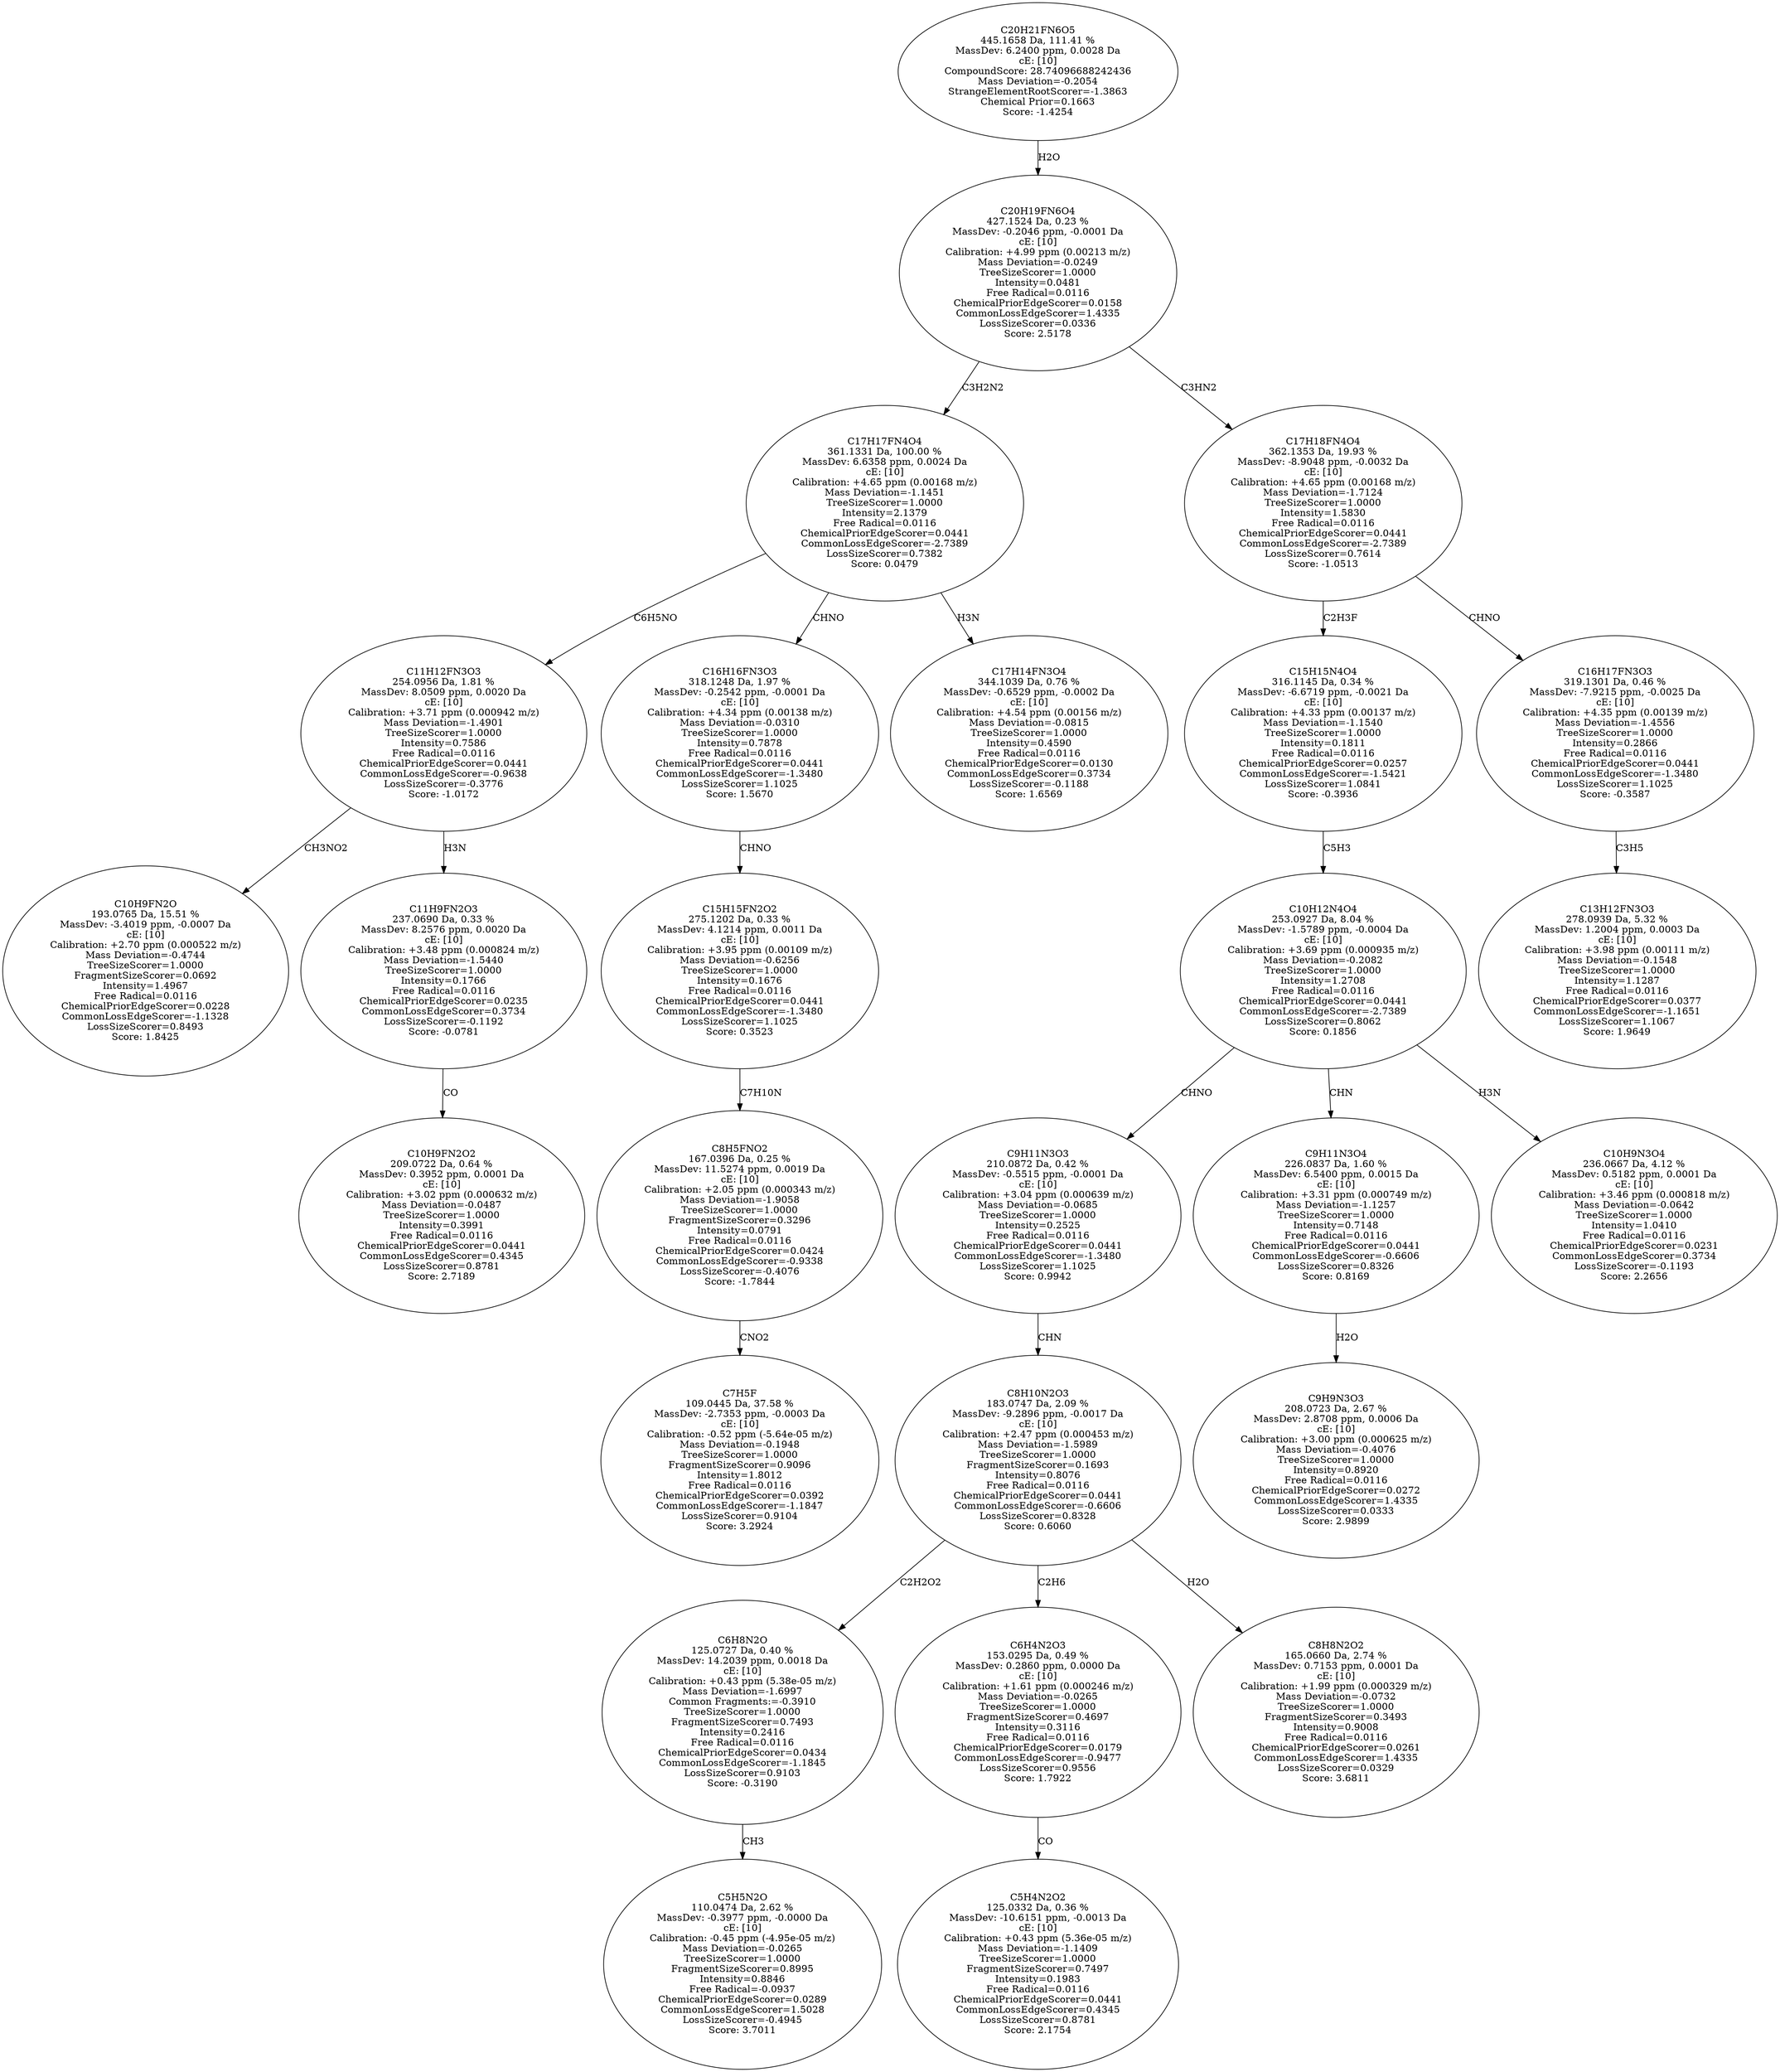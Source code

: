 strict digraph {
v1 [label="C10H9FN2O\n193.0765 Da, 15.51 %\nMassDev: -3.4019 ppm, -0.0007 Da\ncE: [10]\nCalibration: +2.70 ppm (0.000522 m/z)\nMass Deviation=-0.4744\nTreeSizeScorer=1.0000\nFragmentSizeScorer=0.0692\nIntensity=1.4967\nFree Radical=0.0116\nChemicalPriorEdgeScorer=0.0228\nCommonLossEdgeScorer=-1.1328\nLossSizeScorer=0.8493\nScore: 1.8425"];
v2 [label="C10H9FN2O2\n209.0722 Da, 0.64 %\nMassDev: 0.3952 ppm, 0.0001 Da\ncE: [10]\nCalibration: +3.02 ppm (0.000632 m/z)\nMass Deviation=-0.0487\nTreeSizeScorer=1.0000\nIntensity=0.3991\nFree Radical=0.0116\nChemicalPriorEdgeScorer=0.0441\nCommonLossEdgeScorer=0.4345\nLossSizeScorer=0.8781\nScore: 2.7189"];
v3 [label="C11H9FN2O3\n237.0690 Da, 0.33 %\nMassDev: 8.2576 ppm, 0.0020 Da\ncE: [10]\nCalibration: +3.48 ppm (0.000824 m/z)\nMass Deviation=-1.5440\nTreeSizeScorer=1.0000\nIntensity=0.1766\nFree Radical=0.0116\nChemicalPriorEdgeScorer=0.0235\nCommonLossEdgeScorer=0.3734\nLossSizeScorer=-0.1192\nScore: -0.0781"];
v4 [label="C11H12FN3O3\n254.0956 Da, 1.81 %\nMassDev: 8.0509 ppm, 0.0020 Da\ncE: [10]\nCalibration: +3.71 ppm (0.000942 m/z)\nMass Deviation=-1.4901\nTreeSizeScorer=1.0000\nIntensity=0.7586\nFree Radical=0.0116\nChemicalPriorEdgeScorer=0.0441\nCommonLossEdgeScorer=-0.9638\nLossSizeScorer=-0.3776\nScore: -1.0172"];
v5 [label="C7H5F\n109.0445 Da, 37.58 %\nMassDev: -2.7353 ppm, -0.0003 Da\ncE: [10]\nCalibration: -0.52 ppm (-5.64e-05 m/z)\nMass Deviation=-0.1948\nTreeSizeScorer=1.0000\nFragmentSizeScorer=0.9096\nIntensity=1.8012\nFree Radical=0.0116\nChemicalPriorEdgeScorer=0.0392\nCommonLossEdgeScorer=-1.1847\nLossSizeScorer=0.9104\nScore: 3.2924"];
v6 [label="C8H5FNO2\n167.0396 Da, 0.25 %\nMassDev: 11.5274 ppm, 0.0019 Da\ncE: [10]\nCalibration: +2.05 ppm (0.000343 m/z)\nMass Deviation=-1.9058\nTreeSizeScorer=1.0000\nFragmentSizeScorer=0.3296\nIntensity=0.0791\nFree Radical=0.0116\nChemicalPriorEdgeScorer=0.0424\nCommonLossEdgeScorer=-0.9338\nLossSizeScorer=-0.4076\nScore: -1.7844"];
v7 [label="C15H15FN2O2\n275.1202 Da, 0.33 %\nMassDev: 4.1214 ppm, 0.0011 Da\ncE: [10]\nCalibration: +3.95 ppm (0.00109 m/z)\nMass Deviation=-0.6256\nTreeSizeScorer=1.0000\nIntensity=0.1676\nFree Radical=0.0116\nChemicalPriorEdgeScorer=0.0441\nCommonLossEdgeScorer=-1.3480\nLossSizeScorer=1.1025\nScore: 0.3523"];
v8 [label="C16H16FN3O3\n318.1248 Da, 1.97 %\nMassDev: -0.2542 ppm, -0.0001 Da\ncE: [10]\nCalibration: +4.34 ppm (0.00138 m/z)\nMass Deviation=-0.0310\nTreeSizeScorer=1.0000\nIntensity=0.7878\nFree Radical=0.0116\nChemicalPriorEdgeScorer=0.0441\nCommonLossEdgeScorer=-1.3480\nLossSizeScorer=1.1025\nScore: 1.5670"];
v9 [label="C17H14FN3O4\n344.1039 Da, 0.76 %\nMassDev: -0.6529 ppm, -0.0002 Da\ncE: [10]\nCalibration: +4.54 ppm (0.00156 m/z)\nMass Deviation=-0.0815\nTreeSizeScorer=1.0000\nIntensity=0.4590\nFree Radical=0.0116\nChemicalPriorEdgeScorer=0.0130\nCommonLossEdgeScorer=0.3734\nLossSizeScorer=-0.1188\nScore: 1.6569"];
v10 [label="C17H17FN4O4\n361.1331 Da, 100.00 %\nMassDev: 6.6358 ppm, 0.0024 Da\ncE: [10]\nCalibration: +4.65 ppm (0.00168 m/z)\nMass Deviation=-1.1451\nTreeSizeScorer=1.0000\nIntensity=2.1379\nFree Radical=0.0116\nChemicalPriorEdgeScorer=0.0441\nCommonLossEdgeScorer=-2.7389\nLossSizeScorer=0.7382\nScore: 0.0479"];
v11 [label="C5H5N2O\n110.0474 Da, 2.62 %\nMassDev: -0.3977 ppm, -0.0000 Da\ncE: [10]\nCalibration: -0.45 ppm (-4.95e-05 m/z)\nMass Deviation=-0.0265\nTreeSizeScorer=1.0000\nFragmentSizeScorer=0.8995\nIntensity=0.8846\nFree Radical=-0.0937\nChemicalPriorEdgeScorer=0.0289\nCommonLossEdgeScorer=1.5028\nLossSizeScorer=-0.4945\nScore: 3.7011"];
v12 [label="C6H8N2O\n125.0727 Da, 0.40 %\nMassDev: 14.2039 ppm, 0.0018 Da\ncE: [10]\nCalibration: +0.43 ppm (5.38e-05 m/z)\nMass Deviation=-1.6997\nCommon Fragments:=-0.3910\nTreeSizeScorer=1.0000\nFragmentSizeScorer=0.7493\nIntensity=0.2416\nFree Radical=0.0116\nChemicalPriorEdgeScorer=0.0434\nCommonLossEdgeScorer=-1.1845\nLossSizeScorer=0.9103\nScore: -0.3190"];
v13 [label="C5H4N2O2\n125.0332 Da, 0.36 %\nMassDev: -10.6151 ppm, -0.0013 Da\ncE: [10]\nCalibration: +0.43 ppm (5.36e-05 m/z)\nMass Deviation=-1.1409\nTreeSizeScorer=1.0000\nFragmentSizeScorer=0.7497\nIntensity=0.1983\nFree Radical=0.0116\nChemicalPriorEdgeScorer=0.0441\nCommonLossEdgeScorer=0.4345\nLossSizeScorer=0.8781\nScore: 2.1754"];
v14 [label="C6H4N2O3\n153.0295 Da, 0.49 %\nMassDev: 0.2860 ppm, 0.0000 Da\ncE: [10]\nCalibration: +1.61 ppm (0.000246 m/z)\nMass Deviation=-0.0265\nTreeSizeScorer=1.0000\nFragmentSizeScorer=0.4697\nIntensity=0.3116\nFree Radical=0.0116\nChemicalPriorEdgeScorer=0.0179\nCommonLossEdgeScorer=-0.9477\nLossSizeScorer=0.9556\nScore: 1.7922"];
v15 [label="C8H8N2O2\n165.0660 Da, 2.74 %\nMassDev: 0.7153 ppm, 0.0001 Da\ncE: [10]\nCalibration: +1.99 ppm (0.000329 m/z)\nMass Deviation=-0.0732\nTreeSizeScorer=1.0000\nFragmentSizeScorer=0.3493\nIntensity=0.9008\nFree Radical=0.0116\nChemicalPriorEdgeScorer=0.0261\nCommonLossEdgeScorer=1.4335\nLossSizeScorer=0.0329\nScore: 3.6811"];
v16 [label="C8H10N2O3\n183.0747 Da, 2.09 %\nMassDev: -9.2896 ppm, -0.0017 Da\ncE: [10]\nCalibration: +2.47 ppm (0.000453 m/z)\nMass Deviation=-1.5989\nTreeSizeScorer=1.0000\nFragmentSizeScorer=0.1693\nIntensity=0.8076\nFree Radical=0.0116\nChemicalPriorEdgeScorer=0.0441\nCommonLossEdgeScorer=-0.6606\nLossSizeScorer=0.8328\nScore: 0.6060"];
v17 [label="C9H11N3O3\n210.0872 Da, 0.42 %\nMassDev: -0.5515 ppm, -0.0001 Da\ncE: [10]\nCalibration: +3.04 ppm (0.000639 m/z)\nMass Deviation=-0.0685\nTreeSizeScorer=1.0000\nIntensity=0.2525\nFree Radical=0.0116\nChemicalPriorEdgeScorer=0.0441\nCommonLossEdgeScorer=-1.3480\nLossSizeScorer=1.1025\nScore: 0.9942"];
v18 [label="C9H9N3O3\n208.0723 Da, 2.67 %\nMassDev: 2.8708 ppm, 0.0006 Da\ncE: [10]\nCalibration: +3.00 ppm (0.000625 m/z)\nMass Deviation=-0.4076\nTreeSizeScorer=1.0000\nIntensity=0.8920\nFree Radical=0.0116\nChemicalPriorEdgeScorer=0.0272\nCommonLossEdgeScorer=1.4335\nLossSizeScorer=0.0333\nScore: 2.9899"];
v19 [label="C9H11N3O4\n226.0837 Da, 1.60 %\nMassDev: 6.5400 ppm, 0.0015 Da\ncE: [10]\nCalibration: +3.31 ppm (0.000749 m/z)\nMass Deviation=-1.1257\nTreeSizeScorer=1.0000\nIntensity=0.7148\nFree Radical=0.0116\nChemicalPriorEdgeScorer=0.0441\nCommonLossEdgeScorer=-0.6606\nLossSizeScorer=0.8326\nScore: 0.8169"];
v20 [label="C10H9N3O4\n236.0667 Da, 4.12 %\nMassDev: 0.5182 ppm, 0.0001 Da\ncE: [10]\nCalibration: +3.46 ppm (0.000818 m/z)\nMass Deviation=-0.0642\nTreeSizeScorer=1.0000\nIntensity=1.0410\nFree Radical=0.0116\nChemicalPriorEdgeScorer=0.0231\nCommonLossEdgeScorer=0.3734\nLossSizeScorer=-0.1193\nScore: 2.2656"];
v21 [label="C10H12N4O4\n253.0927 Da, 8.04 %\nMassDev: -1.5789 ppm, -0.0004 Da\ncE: [10]\nCalibration: +3.69 ppm (0.000935 m/z)\nMass Deviation=-0.2082\nTreeSizeScorer=1.0000\nIntensity=1.2708\nFree Radical=0.0116\nChemicalPriorEdgeScorer=0.0441\nCommonLossEdgeScorer=-2.7389\nLossSizeScorer=0.8062\nScore: 0.1856"];
v22 [label="C15H15N4O4\n316.1145 Da, 0.34 %\nMassDev: -6.6719 ppm, -0.0021 Da\ncE: [10]\nCalibration: +4.33 ppm (0.00137 m/z)\nMass Deviation=-1.1540\nTreeSizeScorer=1.0000\nIntensity=0.1811\nFree Radical=0.0116\nChemicalPriorEdgeScorer=0.0257\nCommonLossEdgeScorer=-1.5421\nLossSizeScorer=1.0841\nScore: -0.3936"];
v23 [label="C13H12FN3O3\n278.0939 Da, 5.32 %\nMassDev: 1.2004 ppm, 0.0003 Da\ncE: [10]\nCalibration: +3.98 ppm (0.00111 m/z)\nMass Deviation=-0.1548\nTreeSizeScorer=1.0000\nIntensity=1.1287\nFree Radical=0.0116\nChemicalPriorEdgeScorer=0.0377\nCommonLossEdgeScorer=-1.1651\nLossSizeScorer=1.1067\nScore: 1.9649"];
v24 [label="C16H17FN3O3\n319.1301 Da, 0.46 %\nMassDev: -7.9215 ppm, -0.0025 Da\ncE: [10]\nCalibration: +4.35 ppm (0.00139 m/z)\nMass Deviation=-1.4556\nTreeSizeScorer=1.0000\nIntensity=0.2866\nFree Radical=0.0116\nChemicalPriorEdgeScorer=0.0441\nCommonLossEdgeScorer=-1.3480\nLossSizeScorer=1.1025\nScore: -0.3587"];
v25 [label="C17H18FN4O4\n362.1353 Da, 19.93 %\nMassDev: -8.9048 ppm, -0.0032 Da\ncE: [10]\nCalibration: +4.65 ppm (0.00168 m/z)\nMass Deviation=-1.7124\nTreeSizeScorer=1.0000\nIntensity=1.5830\nFree Radical=0.0116\nChemicalPriorEdgeScorer=0.0441\nCommonLossEdgeScorer=-2.7389\nLossSizeScorer=0.7614\nScore: -1.0513"];
v26 [label="C20H19FN6O4\n427.1524 Da, 0.23 %\nMassDev: -0.2046 ppm, -0.0001 Da\ncE: [10]\nCalibration: +4.99 ppm (0.00213 m/z)\nMass Deviation=-0.0249\nTreeSizeScorer=1.0000\nIntensity=0.0481\nFree Radical=0.0116\nChemicalPriorEdgeScorer=0.0158\nCommonLossEdgeScorer=1.4335\nLossSizeScorer=0.0336\nScore: 2.5178"];
v27 [label="C20H21FN6O5\n445.1658 Da, 111.41 %\nMassDev: 6.2400 ppm, 0.0028 Da\ncE: [10]\nCompoundScore: 28.74096688242436\nMass Deviation=-0.2054\nStrangeElementRootScorer=-1.3863\nChemical Prior=0.1663\nScore: -1.4254"];
v4 -> v1 [label="CH3NO2"];
v3 -> v2 [label="CO"];
v4 -> v3 [label="H3N"];
v10 -> v4 [label="C6H5NO"];
v6 -> v5 [label="CNO2"];
v7 -> v6 [label="C7H10N"];
v8 -> v7 [label="CHNO"];
v10 -> v8 [label="CHNO"];
v10 -> v9 [label="H3N"];
v26 -> v10 [label="C3H2N2"];
v12 -> v11 [label="CH3"];
v16 -> v12 [label="C2H2O2"];
v14 -> v13 [label="CO"];
v16 -> v14 [label="C2H6"];
v16 -> v15 [label="H2O"];
v17 -> v16 [label="CHN"];
v21 -> v17 [label="CHNO"];
v19 -> v18 [label="H2O"];
v21 -> v19 [label="CHN"];
v21 -> v20 [label="H3N"];
v22 -> v21 [label="C5H3"];
v25 -> v22 [label="C2H3F"];
v24 -> v23 [label="C3H5"];
v25 -> v24 [label="CHNO"];
v26 -> v25 [label="C3HN2"];
v27 -> v26 [label="H2O"];
}